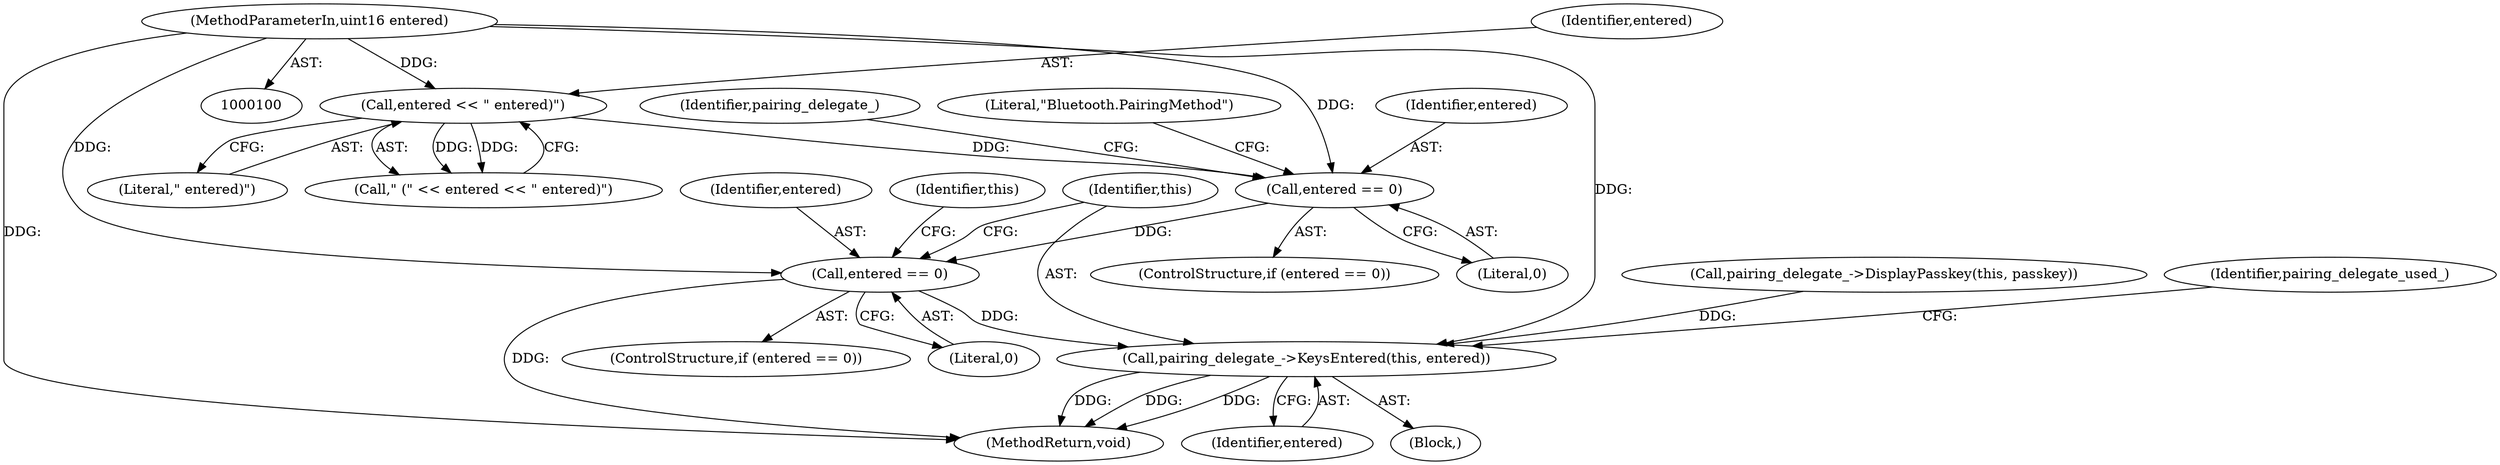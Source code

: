 digraph "1_Chrome_d358f57009b85fb7440208afa5ba87636b491889_8@del" {
"1000136" [label="(Call,entered == 0)"];
"1000126" [label="(Call,entered == 0)"];
"1000122" [label="(Call,entered << \" entered)\")"];
"1000103" [label="(MethodParameterIn,uint16 entered)"];
"1000142" [label="(Call,pairing_delegate_->KeysEntered(this, entered))"];
"1000127" [label="(Identifier,entered)"];
"1000126" [label="(Call,entered == 0)"];
"1000103" [label="(MethodParameterIn,uint16 entered)"];
"1000104" [label="(Block,)"];
"1000139" [label="(Call,pairing_delegate_->DisplayPasskey(this, passkey))"];
"1000124" [label="(Literal,\" entered)\")"];
"1000143" [label="(Identifier,this)"];
"1000136" [label="(Call,entered == 0)"];
"1000125" [label="(ControlStructure,if (entered == 0))"];
"1000135" [label="(ControlStructure,if (entered == 0))"];
"1000137" [label="(Identifier,entered)"];
"1000142" [label="(Call,pairing_delegate_->KeysEntered(this, entered))"];
"1000140" [label="(Identifier,this)"];
"1000134" [label="(Identifier,pairing_delegate_)"];
"1000138" [label="(Literal,0)"];
"1000122" [label="(Call,entered << \" entered)\")"];
"1000146" [label="(Identifier,pairing_delegate_used_)"];
"1000120" [label="(Call,\" (\" << entered << \" entered)\")"];
"1000148" [label="(MethodReturn,void)"];
"1000123" [label="(Identifier,entered)"];
"1000128" [label="(Literal,0)"];
"1000130" [label="(Literal,\"Bluetooth.PairingMethod\")"];
"1000144" [label="(Identifier,entered)"];
"1000136" -> "1000135"  [label="AST: "];
"1000136" -> "1000138"  [label="CFG: "];
"1000137" -> "1000136"  [label="AST: "];
"1000138" -> "1000136"  [label="AST: "];
"1000140" -> "1000136"  [label="CFG: "];
"1000143" -> "1000136"  [label="CFG: "];
"1000136" -> "1000148"  [label="DDG: "];
"1000126" -> "1000136"  [label="DDG: "];
"1000103" -> "1000136"  [label="DDG: "];
"1000136" -> "1000142"  [label="DDG: "];
"1000126" -> "1000125"  [label="AST: "];
"1000126" -> "1000128"  [label="CFG: "];
"1000127" -> "1000126"  [label="AST: "];
"1000128" -> "1000126"  [label="AST: "];
"1000130" -> "1000126"  [label="CFG: "];
"1000134" -> "1000126"  [label="CFG: "];
"1000122" -> "1000126"  [label="DDG: "];
"1000103" -> "1000126"  [label="DDG: "];
"1000122" -> "1000120"  [label="AST: "];
"1000122" -> "1000124"  [label="CFG: "];
"1000123" -> "1000122"  [label="AST: "];
"1000124" -> "1000122"  [label="AST: "];
"1000120" -> "1000122"  [label="CFG: "];
"1000122" -> "1000120"  [label="DDG: "];
"1000122" -> "1000120"  [label="DDG: "];
"1000103" -> "1000122"  [label="DDG: "];
"1000103" -> "1000100"  [label="AST: "];
"1000103" -> "1000148"  [label="DDG: "];
"1000103" -> "1000142"  [label="DDG: "];
"1000142" -> "1000104"  [label="AST: "];
"1000142" -> "1000144"  [label="CFG: "];
"1000143" -> "1000142"  [label="AST: "];
"1000144" -> "1000142"  [label="AST: "];
"1000146" -> "1000142"  [label="CFG: "];
"1000142" -> "1000148"  [label="DDG: "];
"1000142" -> "1000148"  [label="DDG: "];
"1000142" -> "1000148"  [label="DDG: "];
"1000139" -> "1000142"  [label="DDG: "];
}
